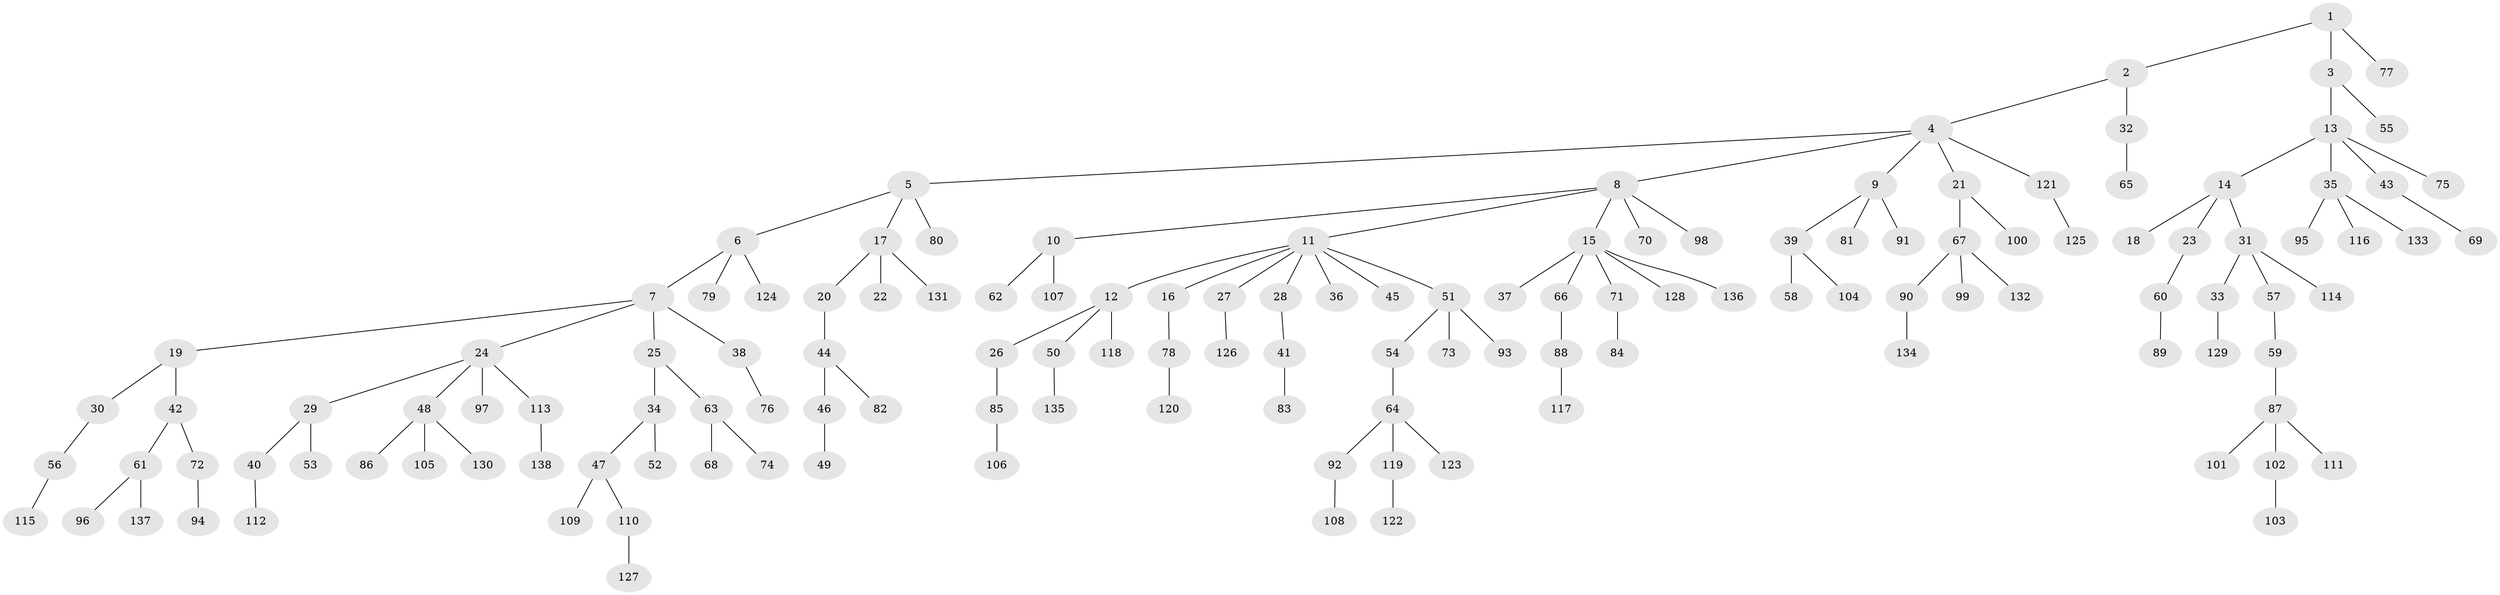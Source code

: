 // Generated by graph-tools (version 1.1) at 2025/36/03/09/25 02:36:50]
// undirected, 138 vertices, 137 edges
graph export_dot {
graph [start="1"]
  node [color=gray90,style=filled];
  1;
  2;
  3;
  4;
  5;
  6;
  7;
  8;
  9;
  10;
  11;
  12;
  13;
  14;
  15;
  16;
  17;
  18;
  19;
  20;
  21;
  22;
  23;
  24;
  25;
  26;
  27;
  28;
  29;
  30;
  31;
  32;
  33;
  34;
  35;
  36;
  37;
  38;
  39;
  40;
  41;
  42;
  43;
  44;
  45;
  46;
  47;
  48;
  49;
  50;
  51;
  52;
  53;
  54;
  55;
  56;
  57;
  58;
  59;
  60;
  61;
  62;
  63;
  64;
  65;
  66;
  67;
  68;
  69;
  70;
  71;
  72;
  73;
  74;
  75;
  76;
  77;
  78;
  79;
  80;
  81;
  82;
  83;
  84;
  85;
  86;
  87;
  88;
  89;
  90;
  91;
  92;
  93;
  94;
  95;
  96;
  97;
  98;
  99;
  100;
  101;
  102;
  103;
  104;
  105;
  106;
  107;
  108;
  109;
  110;
  111;
  112;
  113;
  114;
  115;
  116;
  117;
  118;
  119;
  120;
  121;
  122;
  123;
  124;
  125;
  126;
  127;
  128;
  129;
  130;
  131;
  132;
  133;
  134;
  135;
  136;
  137;
  138;
  1 -- 2;
  1 -- 3;
  1 -- 77;
  2 -- 4;
  2 -- 32;
  3 -- 13;
  3 -- 55;
  4 -- 5;
  4 -- 8;
  4 -- 9;
  4 -- 21;
  4 -- 121;
  5 -- 6;
  5 -- 17;
  5 -- 80;
  6 -- 7;
  6 -- 79;
  6 -- 124;
  7 -- 19;
  7 -- 24;
  7 -- 25;
  7 -- 38;
  8 -- 10;
  8 -- 11;
  8 -- 15;
  8 -- 70;
  8 -- 98;
  9 -- 39;
  9 -- 81;
  9 -- 91;
  10 -- 62;
  10 -- 107;
  11 -- 12;
  11 -- 16;
  11 -- 27;
  11 -- 28;
  11 -- 36;
  11 -- 45;
  11 -- 51;
  12 -- 26;
  12 -- 50;
  12 -- 118;
  13 -- 14;
  13 -- 35;
  13 -- 43;
  13 -- 75;
  14 -- 18;
  14 -- 23;
  14 -- 31;
  15 -- 37;
  15 -- 66;
  15 -- 71;
  15 -- 128;
  15 -- 136;
  16 -- 78;
  17 -- 20;
  17 -- 22;
  17 -- 131;
  19 -- 30;
  19 -- 42;
  20 -- 44;
  21 -- 67;
  21 -- 100;
  23 -- 60;
  24 -- 29;
  24 -- 48;
  24 -- 97;
  24 -- 113;
  25 -- 34;
  25 -- 63;
  26 -- 85;
  27 -- 126;
  28 -- 41;
  29 -- 40;
  29 -- 53;
  30 -- 56;
  31 -- 33;
  31 -- 57;
  31 -- 114;
  32 -- 65;
  33 -- 129;
  34 -- 47;
  34 -- 52;
  35 -- 95;
  35 -- 116;
  35 -- 133;
  38 -- 76;
  39 -- 58;
  39 -- 104;
  40 -- 112;
  41 -- 83;
  42 -- 61;
  42 -- 72;
  43 -- 69;
  44 -- 46;
  44 -- 82;
  46 -- 49;
  47 -- 109;
  47 -- 110;
  48 -- 86;
  48 -- 105;
  48 -- 130;
  50 -- 135;
  51 -- 54;
  51 -- 73;
  51 -- 93;
  54 -- 64;
  56 -- 115;
  57 -- 59;
  59 -- 87;
  60 -- 89;
  61 -- 96;
  61 -- 137;
  63 -- 68;
  63 -- 74;
  64 -- 92;
  64 -- 119;
  64 -- 123;
  66 -- 88;
  67 -- 90;
  67 -- 99;
  67 -- 132;
  71 -- 84;
  72 -- 94;
  78 -- 120;
  85 -- 106;
  87 -- 101;
  87 -- 102;
  87 -- 111;
  88 -- 117;
  90 -- 134;
  92 -- 108;
  102 -- 103;
  110 -- 127;
  113 -- 138;
  119 -- 122;
  121 -- 125;
}
